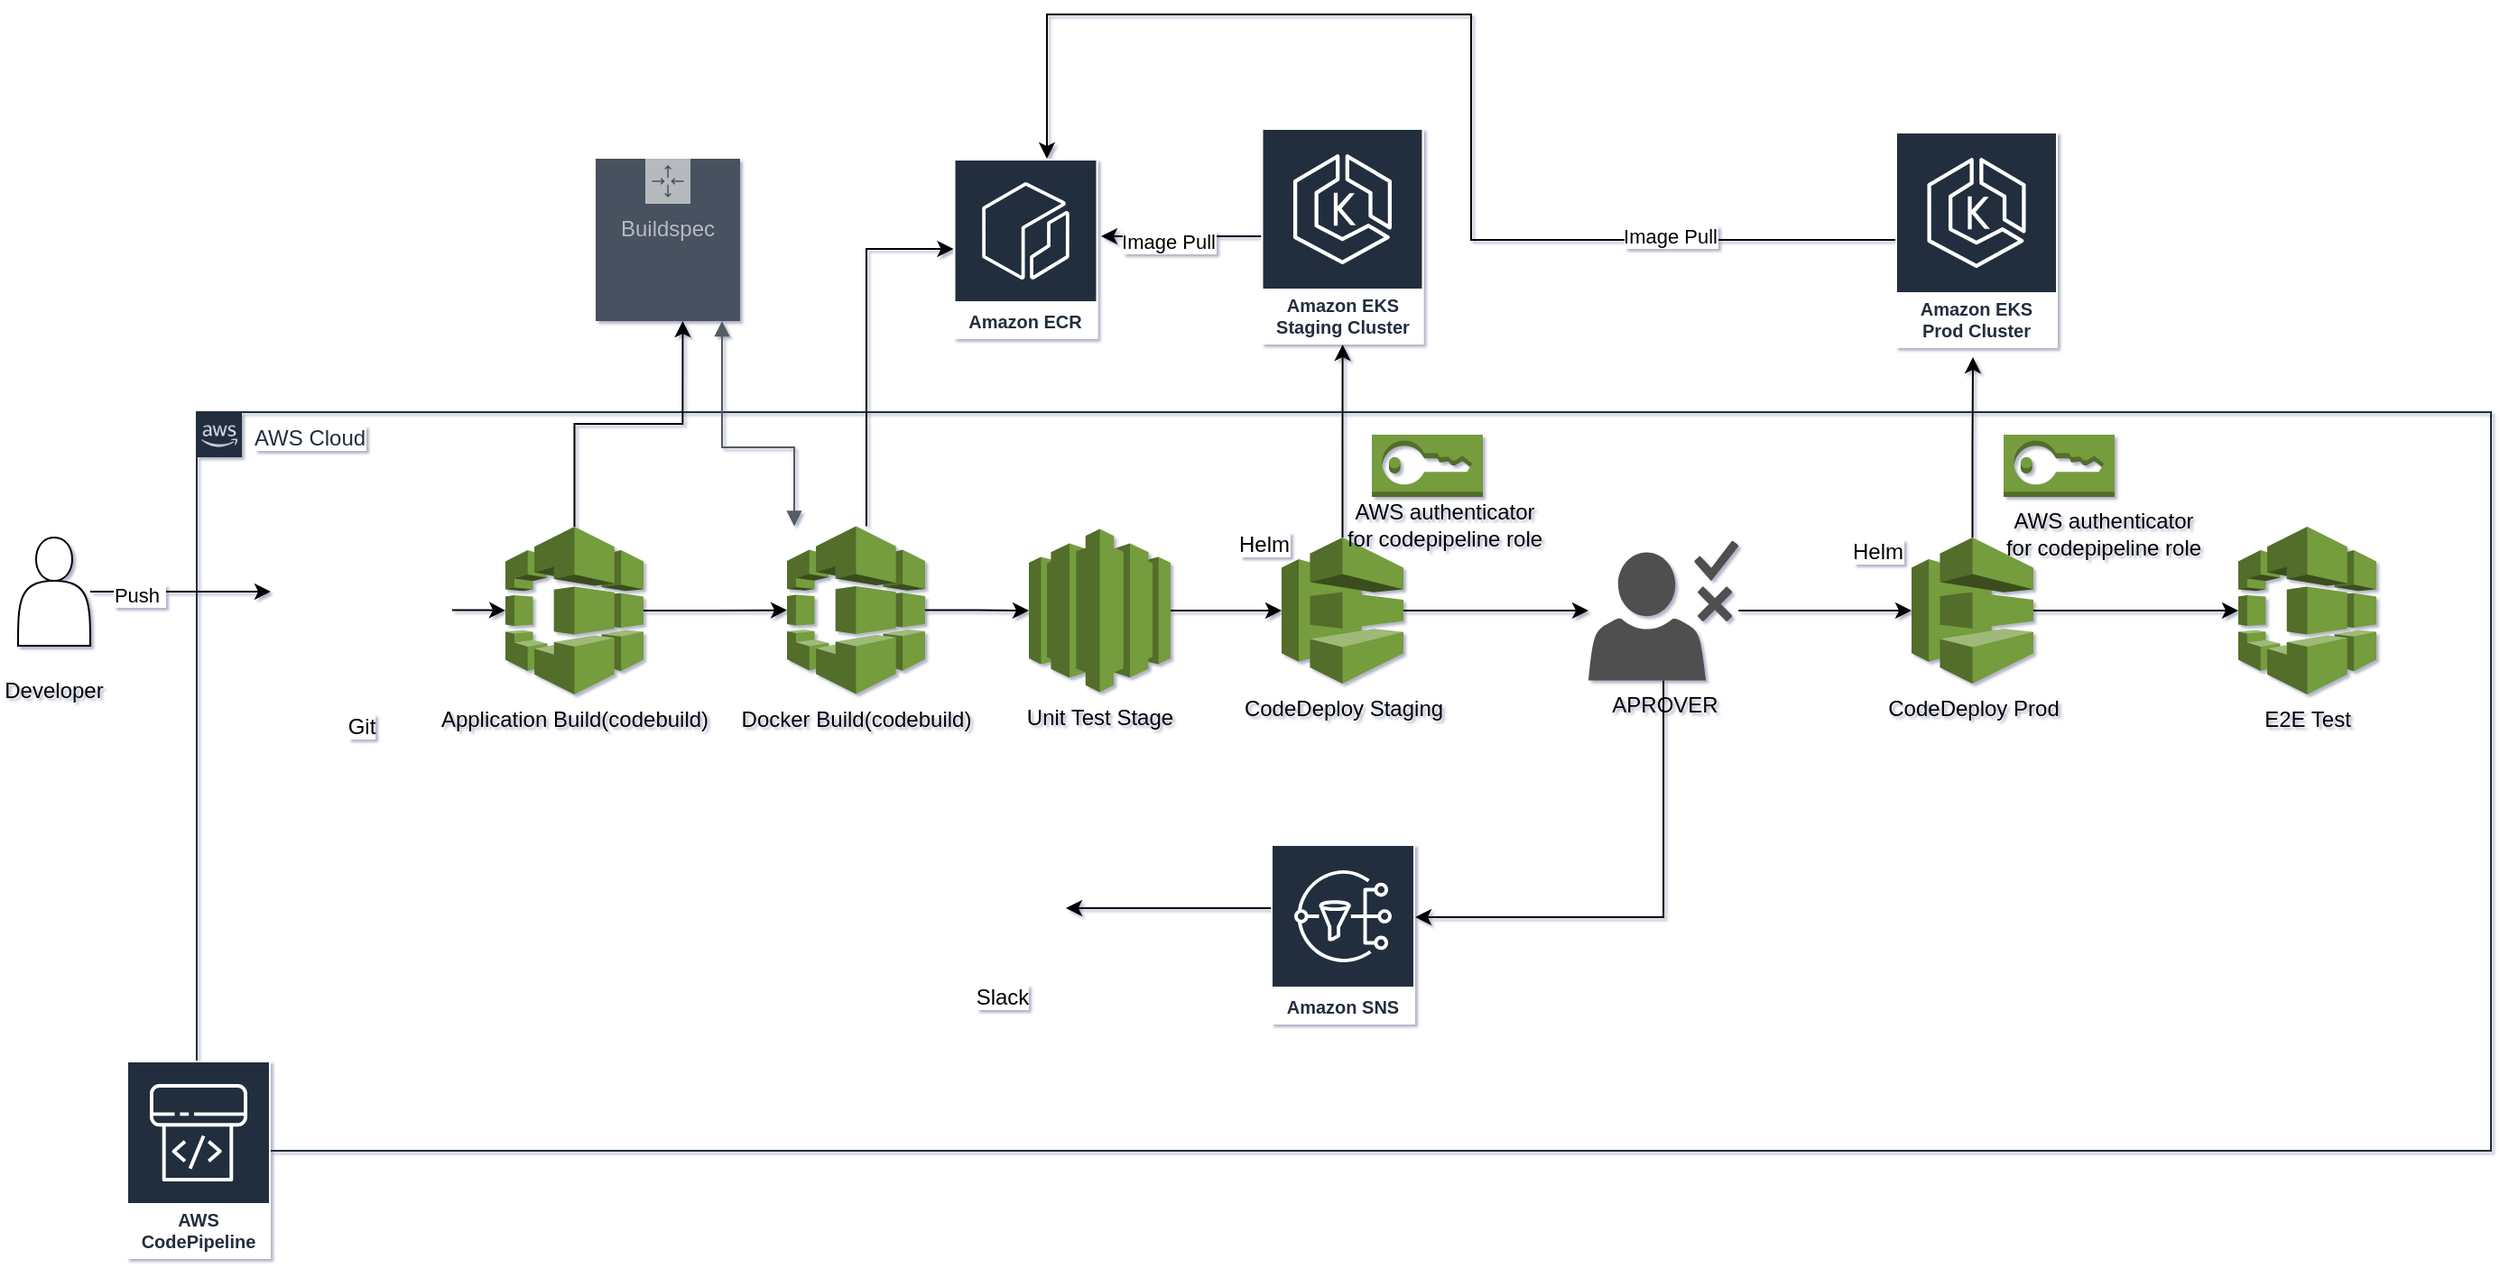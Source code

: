 <mxfile version="20.8.23" type="device"><diagram id="Ht1M8jgEwFfnCIfOTk4-" name="Page-1"><mxGraphModel dx="2385" dy="3194" grid="1" gridSize="10" guides="1" tooltips="1" connect="1" arrows="1" fold="1" page="1" pageScale="1" pageWidth="1169" pageHeight="827" background="none" math="0" shadow="1"><root><mxCell id="0"/><mxCell id="1" parent="0"/><mxCell id="UEzPUAAOIrF-is8g5C7q-175" value="AWS Cloud" style="points=[[0,0],[0.25,0],[0.5,0],[0.75,0],[1,0],[1,0.25],[1,0.5],[1,0.75],[1,1],[0.75,1],[0.5,1],[0.25,1],[0,1],[0,0.75],[0,0.5],[0,0.25]];outlineConnect=0;gradientColor=none;html=1;whiteSpace=wrap;fontSize=12;fontStyle=0;shape=mxgraph.aws4.group;grIcon=mxgraph.aws4.group_aws_cloud_alt;strokeColor=#232F3E;fillColor=none;verticalAlign=top;align=left;spacingLeft=30;fontColor=#232F3E;dashed=0;labelBackgroundColor=#ffffff;container=1;pointerEvents=0;collapsible=0;recursiveResize=0;" parent="1" vertex="1"><mxGeometry x="219" y="-789.5" width="1271" height="409.5" as="geometry"/></mxCell><mxCell id="_slN0EHOZqFXEGJ5cXet-7" style="edgeStyle=orthogonalEdgeStyle;rounded=0;orthogonalLoop=1;jettySize=auto;html=1;" parent="UEzPUAAOIrF-is8g5C7q-175" source="_slN0EHOZqFXEGJ5cXet-2" target="_slN0EHOZqFXEGJ5cXet-6" edge="1"><mxGeometry relative="1" as="geometry"/></mxCell><mxCell id="_slN0EHOZqFXEGJ5cXet-2" value="Git" style="shape=image;html=1;verticalAlign=top;verticalLabelPosition=bottom;labelBackgroundColor=#ffffff;imageAspect=0;aspect=fixed;image=https://cdn0.iconfinder.com/data/icons/social-network-9/50/29-128.png" parent="UEzPUAAOIrF-is8g5C7q-175" vertex="1"><mxGeometry x="41" y="59.5" width="100.5" height="100.5" as="geometry"/></mxCell><mxCell id="_slN0EHOZqFXEGJ5cXet-9" style="edgeStyle=orthogonalEdgeStyle;rounded=0;orthogonalLoop=1;jettySize=auto;html=1;" parent="UEzPUAAOIrF-is8g5C7q-175" source="_slN0EHOZqFXEGJ5cXet-6" target="_slN0EHOZqFXEGJ5cXet-8" edge="1"><mxGeometry relative="1" as="geometry"/></mxCell><mxCell id="_slN0EHOZqFXEGJ5cXet-6" value="Application Build(codebuild)" style="outlineConnect=0;dashed=0;verticalLabelPosition=bottom;verticalAlign=top;align=center;html=1;shape=mxgraph.aws3.codebuild;fillColor=#759C3E;gradientColor=none;" parent="UEzPUAAOIrF-is8g5C7q-175" vertex="1"><mxGeometry x="171" y="63.5" width="76.5" height="93" as="geometry"/></mxCell><mxCell id="KIRciLNOE0fxVnrAg2YZ-6" style="edgeStyle=orthogonalEdgeStyle;rounded=0;orthogonalLoop=1;jettySize=auto;html=1;" parent="UEzPUAAOIrF-is8g5C7q-175" source="_slN0EHOZqFXEGJ5cXet-8" target="KIRciLNOE0fxVnrAg2YZ-4" edge="1"><mxGeometry relative="1" as="geometry"/></mxCell><mxCell id="_slN0EHOZqFXEGJ5cXet-8" value="Docker Build(codebuild)" style="outlineConnect=0;dashed=0;verticalLabelPosition=bottom;verticalAlign=top;align=center;html=1;shape=mxgraph.aws3.codebuild;fillColor=#759C3E;gradientColor=none;" parent="UEzPUAAOIrF-is8g5C7q-175" vertex="1"><mxGeometry x="327" y="63.25" width="76.5" height="93" as="geometry"/></mxCell><mxCell id="_slN0EHOZqFXEGJ5cXet-35" style="edgeStyle=orthogonalEdgeStyle;rounded=0;orthogonalLoop=1;jettySize=auto;html=1;" parent="UEzPUAAOIrF-is8g5C7q-175" source="_slN0EHOZqFXEGJ5cXet-13" target="_slN0EHOZqFXEGJ5cXet-34" edge="1"><mxGeometry relative="1" as="geometry"/></mxCell><mxCell id="_slN0EHOZqFXEGJ5cXet-13" value="CodeDeploy Staging" style="outlineConnect=0;dashed=0;verticalLabelPosition=bottom;verticalAlign=top;align=center;html=1;shape=mxgraph.aws3.codedeploy;fillColor=#759C3E;gradientColor=none;" parent="UEzPUAAOIrF-is8g5C7q-175" vertex="1"><mxGeometry x="601" y="69.5" width="67.5" height="81" as="geometry"/></mxCell><mxCell id="_slN0EHOZqFXEGJ5cXet-25" value="Helm" style="shape=image;html=1;verticalAlign=top;verticalLabelPosition=bottom;labelBackgroundColor=#ffffff;imageAspect=0;aspect=fixed;image=https://cdn3.iconfinder.com/data/icons/travelling-icon-set/800/helm-128.png;dashed=1;dashPattern=1 1;" parent="UEzPUAAOIrF-is8g5C7q-175" vertex="1"><mxGeometry x="561" y="-0.5" width="60" height="60" as="geometry"/></mxCell><mxCell id="_slN0EHOZqFXEGJ5cXet-26" value="Slack" style="shape=image;html=1;verticalAlign=top;verticalLabelPosition=bottom;labelBackgroundColor=#ffffff;imageAspect=0;aspect=fixed;image=https://cdn2.iconfinder.com/data/icons/social-media-2285/512/1_Slack_colored_svg-128.png" parent="UEzPUAAOIrF-is8g5C7q-175" vertex="1"><mxGeometry x="411" y="239.5" width="70.5" height="70.5" as="geometry"/></mxCell><mxCell id="_slN0EHOZqFXEGJ5cXet-29" style="edgeStyle=orthogonalEdgeStyle;rounded=0;orthogonalLoop=1;jettySize=auto;html=1;" parent="UEzPUAAOIrF-is8g5C7q-175" source="_slN0EHOZqFXEGJ5cXet-27" target="_slN0EHOZqFXEGJ5cXet-26" edge="1"><mxGeometry relative="1" as="geometry"><Array as="points"><mxPoint x="571" y="275"/><mxPoint x="571" y="275"/></Array></mxGeometry></mxCell><mxCell id="_slN0EHOZqFXEGJ5cXet-27" value="Amazon SNS" style="sketch=0;outlineConnect=0;fontColor=#232F3E;gradientColor=none;strokeColor=#ffffff;fillColor=#232F3E;dashed=0;verticalLabelPosition=middle;verticalAlign=bottom;align=center;html=1;whiteSpace=wrap;fontSize=10;fontStyle=1;spacing=3;shape=mxgraph.aws4.productIcon;prIcon=mxgraph.aws4.sns;" parent="UEzPUAAOIrF-is8g5C7q-175" vertex="1"><mxGeometry x="595" y="239.5" width="80" height="100" as="geometry"/></mxCell><mxCell id="_slN0EHOZqFXEGJ5cXet-30" value="" style="outlineConnect=0;dashed=0;verticalLabelPosition=bottom;verticalAlign=top;align=center;html=1;shape=mxgraph.aws3.sts;fillColor=#759C3E;gradientColor=none;" parent="UEzPUAAOIrF-is8g5C7q-175" vertex="1"><mxGeometry x="651" y="12.5" width="61.5" height="34.5" as="geometry"/></mxCell><mxCell id="_slN0EHOZqFXEGJ5cXet-32" value="AWS authenticator&lt;br&gt;for codepipeline role" style="text;html=1;align=center;verticalAlign=middle;resizable=0;points=[];autosize=1;strokeColor=none;fillColor=none;" parent="UEzPUAAOIrF-is8g5C7q-175" vertex="1"><mxGeometry x="626" y="42" width="130" height="40" as="geometry"/></mxCell><mxCell id="_slN0EHOZqFXEGJ5cXet-37" style="edgeStyle=orthogonalEdgeStyle;rounded=0;orthogonalLoop=1;jettySize=auto;html=1;entryX=0;entryY=0.5;entryDx=0;entryDy=0;entryPerimeter=0;" parent="UEzPUAAOIrF-is8g5C7q-175" source="_slN0EHOZqFXEGJ5cXet-34" target="_slN0EHOZqFXEGJ5cXet-36" edge="1"><mxGeometry relative="1" as="geometry"/></mxCell><mxCell id="_slN0EHOZqFXEGJ5cXet-46" style="edgeStyle=orthogonalEdgeStyle;rounded=0;orthogonalLoop=1;jettySize=auto;html=1;" parent="UEzPUAAOIrF-is8g5C7q-175" source="_slN0EHOZqFXEGJ5cXet-34" target="_slN0EHOZqFXEGJ5cXet-27" edge="1"><mxGeometry relative="1" as="geometry"><Array as="points"><mxPoint x="813" y="280"/></Array></mxGeometry></mxCell><mxCell id="_slN0EHOZqFXEGJ5cXet-34" value="APROVER" style="sketch=0;pointerEvents=1;shadow=0;dashed=0;html=1;strokeColor=none;fillColor=#505050;labelPosition=center;verticalLabelPosition=bottom;verticalAlign=top;outlineConnect=0;align=center;shape=mxgraph.office.users.approver;" parent="UEzPUAAOIrF-is8g5C7q-175" vertex="1"><mxGeometry x="771" y="71.25" width="83.14" height="77.5" as="geometry"/></mxCell><mxCell id="KIRciLNOE0fxVnrAg2YZ-3" style="edgeStyle=orthogonalEdgeStyle;rounded=0;orthogonalLoop=1;jettySize=auto;html=1;entryX=0;entryY=0.5;entryDx=0;entryDy=0;entryPerimeter=0;" parent="UEzPUAAOIrF-is8g5C7q-175" source="_slN0EHOZqFXEGJ5cXet-36" target="KIRciLNOE0fxVnrAg2YZ-1" edge="1"><mxGeometry relative="1" as="geometry"/></mxCell><mxCell id="_slN0EHOZqFXEGJ5cXet-36" value="CodeDeploy Prod" style="outlineConnect=0;dashed=0;verticalLabelPosition=bottom;verticalAlign=top;align=center;html=1;shape=mxgraph.aws3.codedeploy;fillColor=#759C3E;gradientColor=none;" parent="UEzPUAAOIrF-is8g5C7q-175" vertex="1"><mxGeometry x="950" y="69.5" width="67.5" height="81" as="geometry"/></mxCell><mxCell id="_slN0EHOZqFXEGJ5cXet-38" value="Helm" style="shape=image;html=1;verticalAlign=top;verticalLabelPosition=bottom;labelBackgroundColor=#ffffff;imageAspect=0;aspect=fixed;image=https://cdn3.iconfinder.com/data/icons/travelling-icon-set/800/helm-128.png" parent="UEzPUAAOIrF-is8g5C7q-175" vertex="1"><mxGeometry x="901" y="3.25" width="60" height="60" as="geometry"/></mxCell><mxCell id="_slN0EHOZqFXEGJ5cXet-39" value="" style="outlineConnect=0;dashed=0;verticalLabelPosition=bottom;verticalAlign=top;align=center;html=1;shape=mxgraph.aws3.sts;fillColor=#759C3E;gradientColor=none;" parent="UEzPUAAOIrF-is8g5C7q-175" vertex="1"><mxGeometry x="1001" y="12.5" width="61.5" height="34.5" as="geometry"/></mxCell><mxCell id="_slN0EHOZqFXEGJ5cXet-41" value="AWS authenticator&lt;br&gt;for codepipeline role" style="text;html=1;align=center;verticalAlign=middle;resizable=0;points=[];autosize=1;strokeColor=none;fillColor=none;" parent="UEzPUAAOIrF-is8g5C7q-175" vertex="1"><mxGeometry x="991" y="47" width="130" height="40" as="geometry"/></mxCell><mxCell id="KIRciLNOE0fxVnrAg2YZ-1" value="E2E Test" style="outlineConnect=0;dashed=0;verticalLabelPosition=bottom;verticalAlign=top;align=center;html=1;shape=mxgraph.aws3.codebuild;fillColor=#759C3E;gradientColor=none;" parent="UEzPUAAOIrF-is8g5C7q-175" vertex="1"><mxGeometry x="1131" y="63.5" width="76.5" height="93" as="geometry"/></mxCell><mxCell id="KIRciLNOE0fxVnrAg2YZ-7" style="edgeStyle=orthogonalEdgeStyle;rounded=0;orthogonalLoop=1;jettySize=auto;html=1;entryX=0;entryY=0.5;entryDx=0;entryDy=0;entryPerimeter=0;" parent="UEzPUAAOIrF-is8g5C7q-175" source="KIRciLNOE0fxVnrAg2YZ-4" target="_slN0EHOZqFXEGJ5cXet-13" edge="1"><mxGeometry relative="1" as="geometry"/></mxCell><mxCell id="KIRciLNOE0fxVnrAg2YZ-4" value="Unit Test Stage" style="outlineConnect=0;dashed=0;verticalLabelPosition=bottom;verticalAlign=top;align=center;html=1;shape=mxgraph.aws3.codestar;fillColor=#759C3E;gradientColor=none;" parent="UEzPUAAOIrF-is8g5C7q-175" vertex="1"><mxGeometry x="461" y="64.75" width="78.5" height="90.5" as="geometry"/></mxCell><mxCell id="_slN0EHOZqFXEGJ5cXet-1" value="AWS CodePipeline" style="sketch=0;outlineConnect=0;fontColor=#232F3E;gradientColor=none;strokeColor=#ffffff;fillColor=#232F3E;dashed=0;verticalLabelPosition=middle;verticalAlign=bottom;align=center;html=1;whiteSpace=wrap;fontSize=10;fontStyle=1;spacing=3;shape=mxgraph.aws4.productIcon;prIcon=mxgraph.aws4.codepipeline;" parent="1" vertex="1"><mxGeometry x="180" y="-430" width="80" height="110" as="geometry"/></mxCell><mxCell id="_slN0EHOZqFXEGJ5cXet-4" style="edgeStyle=orthogonalEdgeStyle;rounded=0;orthogonalLoop=1;jettySize=auto;html=1;" parent="1" source="_slN0EHOZqFXEGJ5cXet-3" edge="1"><mxGeometry relative="1" as="geometry"><mxPoint x="260" y="-690" as="targetPoint"/></mxGeometry></mxCell><mxCell id="_slN0EHOZqFXEGJ5cXet-49" value="Push&amp;nbsp;" style="edgeLabel;html=1;align=center;verticalAlign=middle;resizable=0;points=[];" parent="_slN0EHOZqFXEGJ5cXet-4" vertex="1" connectable="0"><mxGeometry x="-0.46" y="-1" relative="1" as="geometry"><mxPoint y="1" as="offset"/></mxGeometry></mxCell><mxCell id="_slN0EHOZqFXEGJ5cXet-3" value="" style="shape=actor;whiteSpace=wrap;html=1;" parent="1" vertex="1"><mxGeometry x="120" y="-720" width="40" height="60" as="geometry"/></mxCell><mxCell id="_slN0EHOZqFXEGJ5cXet-10" value="Amazon ECR" style="sketch=0;outlineConnect=0;fontColor=#232F3E;gradientColor=none;strokeColor=#ffffff;fillColor=#232F3E;dashed=0;verticalLabelPosition=middle;verticalAlign=bottom;align=center;html=1;whiteSpace=wrap;fontSize=10;fontStyle=1;spacing=3;shape=mxgraph.aws4.productIcon;prIcon=mxgraph.aws4.ecr;" parent="1" vertex="1"><mxGeometry x="638.25" y="-930" width="80" height="100" as="geometry"/></mxCell><mxCell id="_slN0EHOZqFXEGJ5cXet-12" style="edgeStyle=orthogonalEdgeStyle;rounded=0;orthogonalLoop=1;jettySize=auto;html=1;" parent="1" source="_slN0EHOZqFXEGJ5cXet-8" target="_slN0EHOZqFXEGJ5cXet-10" edge="1"><mxGeometry relative="1" as="geometry"><Array as="points"><mxPoint x="590" y="-880"/></Array></mxGeometry></mxCell><mxCell id="_slN0EHOZqFXEGJ5cXet-19" value="Developer" style="text;html=1;strokeColor=none;fillColor=none;align=center;verticalAlign=middle;whiteSpace=wrap;rounded=0;" parent="1" vertex="1"><mxGeometry x="110" y="-650" width="60" height="30" as="geometry"/></mxCell><mxCell id="_slN0EHOZqFXEGJ5cXet-20" value="Buildspec" style="sketch=0;outlineConnect=0;gradientColor=none;html=1;whiteSpace=wrap;fontSize=12;fontStyle=0;shape=mxgraph.aws4.groupCenter;grIcon=mxgraph.aws4.group_auto_scaling_group;grStroke=0;strokeColor=#B6BABF;fillColor=#47515E;verticalAlign=top;align=center;fontColor=#B6BABF;dashed=0;spacingTop=25;" parent="1" vertex="1"><mxGeometry x="440" y="-930" width="80" height="90" as="geometry"/></mxCell><mxCell id="_slN0EHOZqFXEGJ5cXet-21" style="edgeStyle=orthogonalEdgeStyle;rounded=0;orthogonalLoop=1;jettySize=auto;html=1;entryX=0.603;entryY=1;entryDx=0;entryDy=0;entryPerimeter=0;" parent="1" source="_slN0EHOZqFXEGJ5cXet-6" target="_slN0EHOZqFXEGJ5cXet-20" edge="1"><mxGeometry relative="1" as="geometry"/></mxCell><mxCell id="lN6u-5O4EBOdX-zKW9y3-1" style="edgeStyle=orthogonalEdgeStyle;rounded=0;orthogonalLoop=1;jettySize=auto;html=1;" parent="1" source="_slN0EHOZqFXEGJ5cXet-22" edge="1"><mxGeometry relative="1" as="geometry"><mxPoint x="720" y="-887" as="targetPoint"/></mxGeometry></mxCell><mxCell id="lN6u-5O4EBOdX-zKW9y3-3" value="Image Pull" style="edgeLabel;html=1;align=center;verticalAlign=middle;resizable=0;points=[];" parent="lN6u-5O4EBOdX-zKW9y3-1" vertex="1" connectable="0"><mxGeometry x="0.153" y="2" relative="1" as="geometry"><mxPoint x="-1" as="offset"/></mxGeometry></mxCell><mxCell id="_slN0EHOZqFXEGJ5cXet-22" value="Amazon EKS Staging Cluster" style="sketch=0;outlineConnect=0;fontColor=#232F3E;gradientColor=none;strokeColor=#ffffff;fillColor=#232F3E;dashed=0;verticalLabelPosition=middle;verticalAlign=bottom;align=center;html=1;whiteSpace=wrap;fontSize=10;fontStyle=1;spacing=3;shape=mxgraph.aws4.productIcon;prIcon=mxgraph.aws4.eks;" parent="1" vertex="1"><mxGeometry x="808.75" y="-947" width="90" height="120" as="geometry"/></mxCell><mxCell id="_slN0EHOZqFXEGJ5cXet-40" style="edgeStyle=orthogonalEdgeStyle;rounded=0;orthogonalLoop=1;jettySize=auto;html=1;" parent="1" source="_slN0EHOZqFXEGJ5cXet-36" edge="1"><mxGeometry relative="1" as="geometry"><mxPoint x="1203" y="-820" as="targetPoint"/><Array as="points"/></mxGeometry></mxCell><mxCell id="lN6u-5O4EBOdX-zKW9y3-2" style="edgeStyle=orthogonalEdgeStyle;rounded=0;orthogonalLoop=1;jettySize=auto;html=1;" parent="1" source="_slN0EHOZqFXEGJ5cXet-43" target="_slN0EHOZqFXEGJ5cXet-10" edge="1"><mxGeometry relative="1" as="geometry"><mxPoint x="690" y="-940" as="targetPoint"/><Array as="points"><mxPoint x="925" y="-885"/><mxPoint x="925" y="-1010"/><mxPoint x="690" y="-1010"/></Array></mxGeometry></mxCell><mxCell id="lN6u-5O4EBOdX-zKW9y3-4" value="Image Pull" style="edgeLabel;html=1;align=center;verticalAlign=middle;resizable=0;points=[];" parent="lN6u-5O4EBOdX-zKW9y3-2" vertex="1" connectable="0"><mxGeometry x="-0.63" y="-2" relative="1" as="geometry"><mxPoint as="offset"/></mxGeometry></mxCell><mxCell id="_slN0EHOZqFXEGJ5cXet-43" value="Amazon EKS Prod Cluster" style="sketch=0;outlineConnect=0;fontColor=#232F3E;gradientColor=none;strokeColor=#ffffff;fillColor=#232F3E;dashed=0;verticalLabelPosition=middle;verticalAlign=bottom;align=center;html=1;whiteSpace=wrap;fontSize=10;fontStyle=1;spacing=3;shape=mxgraph.aws4.productIcon;prIcon=mxgraph.aws4.eks;" parent="1" vertex="1"><mxGeometry x="1160" y="-945" width="90" height="120" as="geometry"/></mxCell><mxCell id="_slN0EHOZqFXEGJ5cXet-44" style="edgeStyle=orthogonalEdgeStyle;rounded=0;orthogonalLoop=1;jettySize=auto;html=1;" parent="1" source="_slN0EHOZqFXEGJ5cXet-13" target="_slN0EHOZqFXEGJ5cXet-22" edge="1"><mxGeometry relative="1" as="geometry"/></mxCell><mxCell id="_slN0EHOZqFXEGJ5cXet-48" value="" style="edgeStyle=orthogonalEdgeStyle;html=1;endArrow=block;elbow=vertical;startArrow=block;startFill=1;endFill=1;strokeColor=#545B64;rounded=0;" parent="1" source="_slN0EHOZqFXEGJ5cXet-20" target="_slN0EHOZqFXEGJ5cXet-8" edge="1"><mxGeometry width="100" relative="1" as="geometry"><mxPoint x="520" y="-880" as="sourcePoint"/><mxPoint x="620" y="-880" as="targetPoint"/><Array as="points"><mxPoint x="510" y="-770"/><mxPoint x="550" y="-770"/><mxPoint x="550" y="-690"/></Array></mxGeometry></mxCell></root></mxGraphModel></diagram></mxfile>